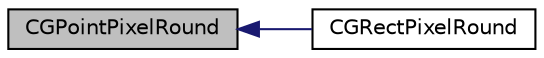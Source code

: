 digraph "CGPointPixelRound"
{
  edge [fontname="Helvetica",fontsize="10",labelfontname="Helvetica",labelfontsize="10"];
  node [fontname="Helvetica",fontsize="10",shape=record];
  rankdir="LR";
  Node56 [label="CGPointPixelRound",height=0.2,width=0.4,color="black", fillcolor="grey75", style="filled", fontcolor="black"];
  Node56 -> Node57 [dir="back",color="midnightblue",fontsize="10",style="solid",fontname="Helvetica"];
  Node57 [label="CGRectPixelRound",height=0.2,width=0.4,color="black", fillcolor="white", style="filled",URL="$_m_a_r_c_g_utilities_8h.html#acabf5bbbb46b27e13e26a88d0206a18f",tooltip="round point value for pixel-aligned "];
}
